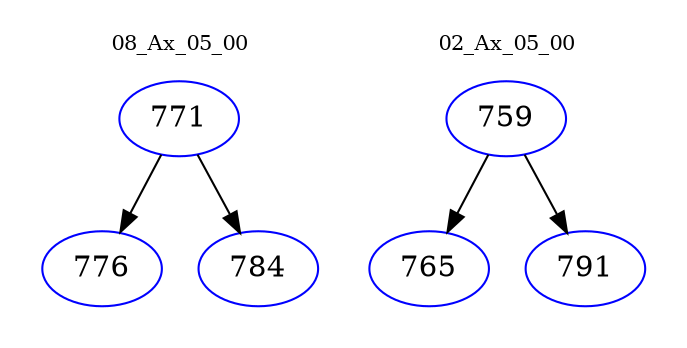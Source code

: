 digraph{
subgraph cluster_0 {
color = white
label = "08_Ax_05_00";
fontsize=10;
T0_771 [label="771", color="blue"]
T0_771 -> T0_776 [color="black"]
T0_776 [label="776", color="blue"]
T0_771 -> T0_784 [color="black"]
T0_784 [label="784", color="blue"]
}
subgraph cluster_1 {
color = white
label = "02_Ax_05_00";
fontsize=10;
T1_759 [label="759", color="blue"]
T1_759 -> T1_765 [color="black"]
T1_765 [label="765", color="blue"]
T1_759 -> T1_791 [color="black"]
T1_791 [label="791", color="blue"]
}
}

